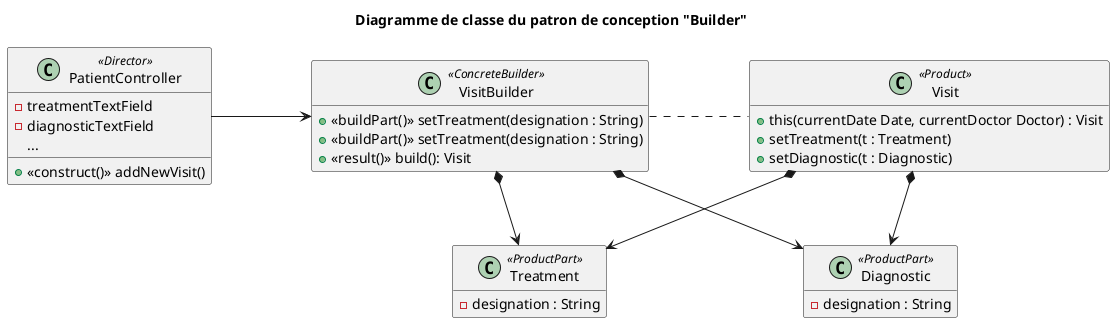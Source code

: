 @startuml


skinparam  nodesep 100

hide empty members
title Diagramme de classe du patron de conception "Builder"


class PatientController <<Director>> {
  - treatmentTextField
  - diagnosticTextField
  ...
  + <<construct()>> addNewVisit()
}



class VisitBuilder <<ConcreteBuilder>> {

  + <<buildPart()>> setTreatment(designation : String)
  + <<buildPart()>> setTreatment(designation : String)
  + <<result()>> build(): Visit
}

class Visit <<Product>>{
  + this(currentDate Date, currentDoctor Doctor) : Visit
  + setTreatment(t : Treatment)
  + setDiagnostic(t : Diagnostic)
}

class Treatment <<ProductPart>> {
  - designation : String
}
class Diagnostic <<ProductPart>> {
 - designation : String
}

PatientController ->  VisitBuilder

VisitBuilder . Visit
VisitBuilder *--> Treatment
VisitBuilder *--> Diagnostic



Visit *--> Treatment
Visit *--> Diagnostic

@enduml